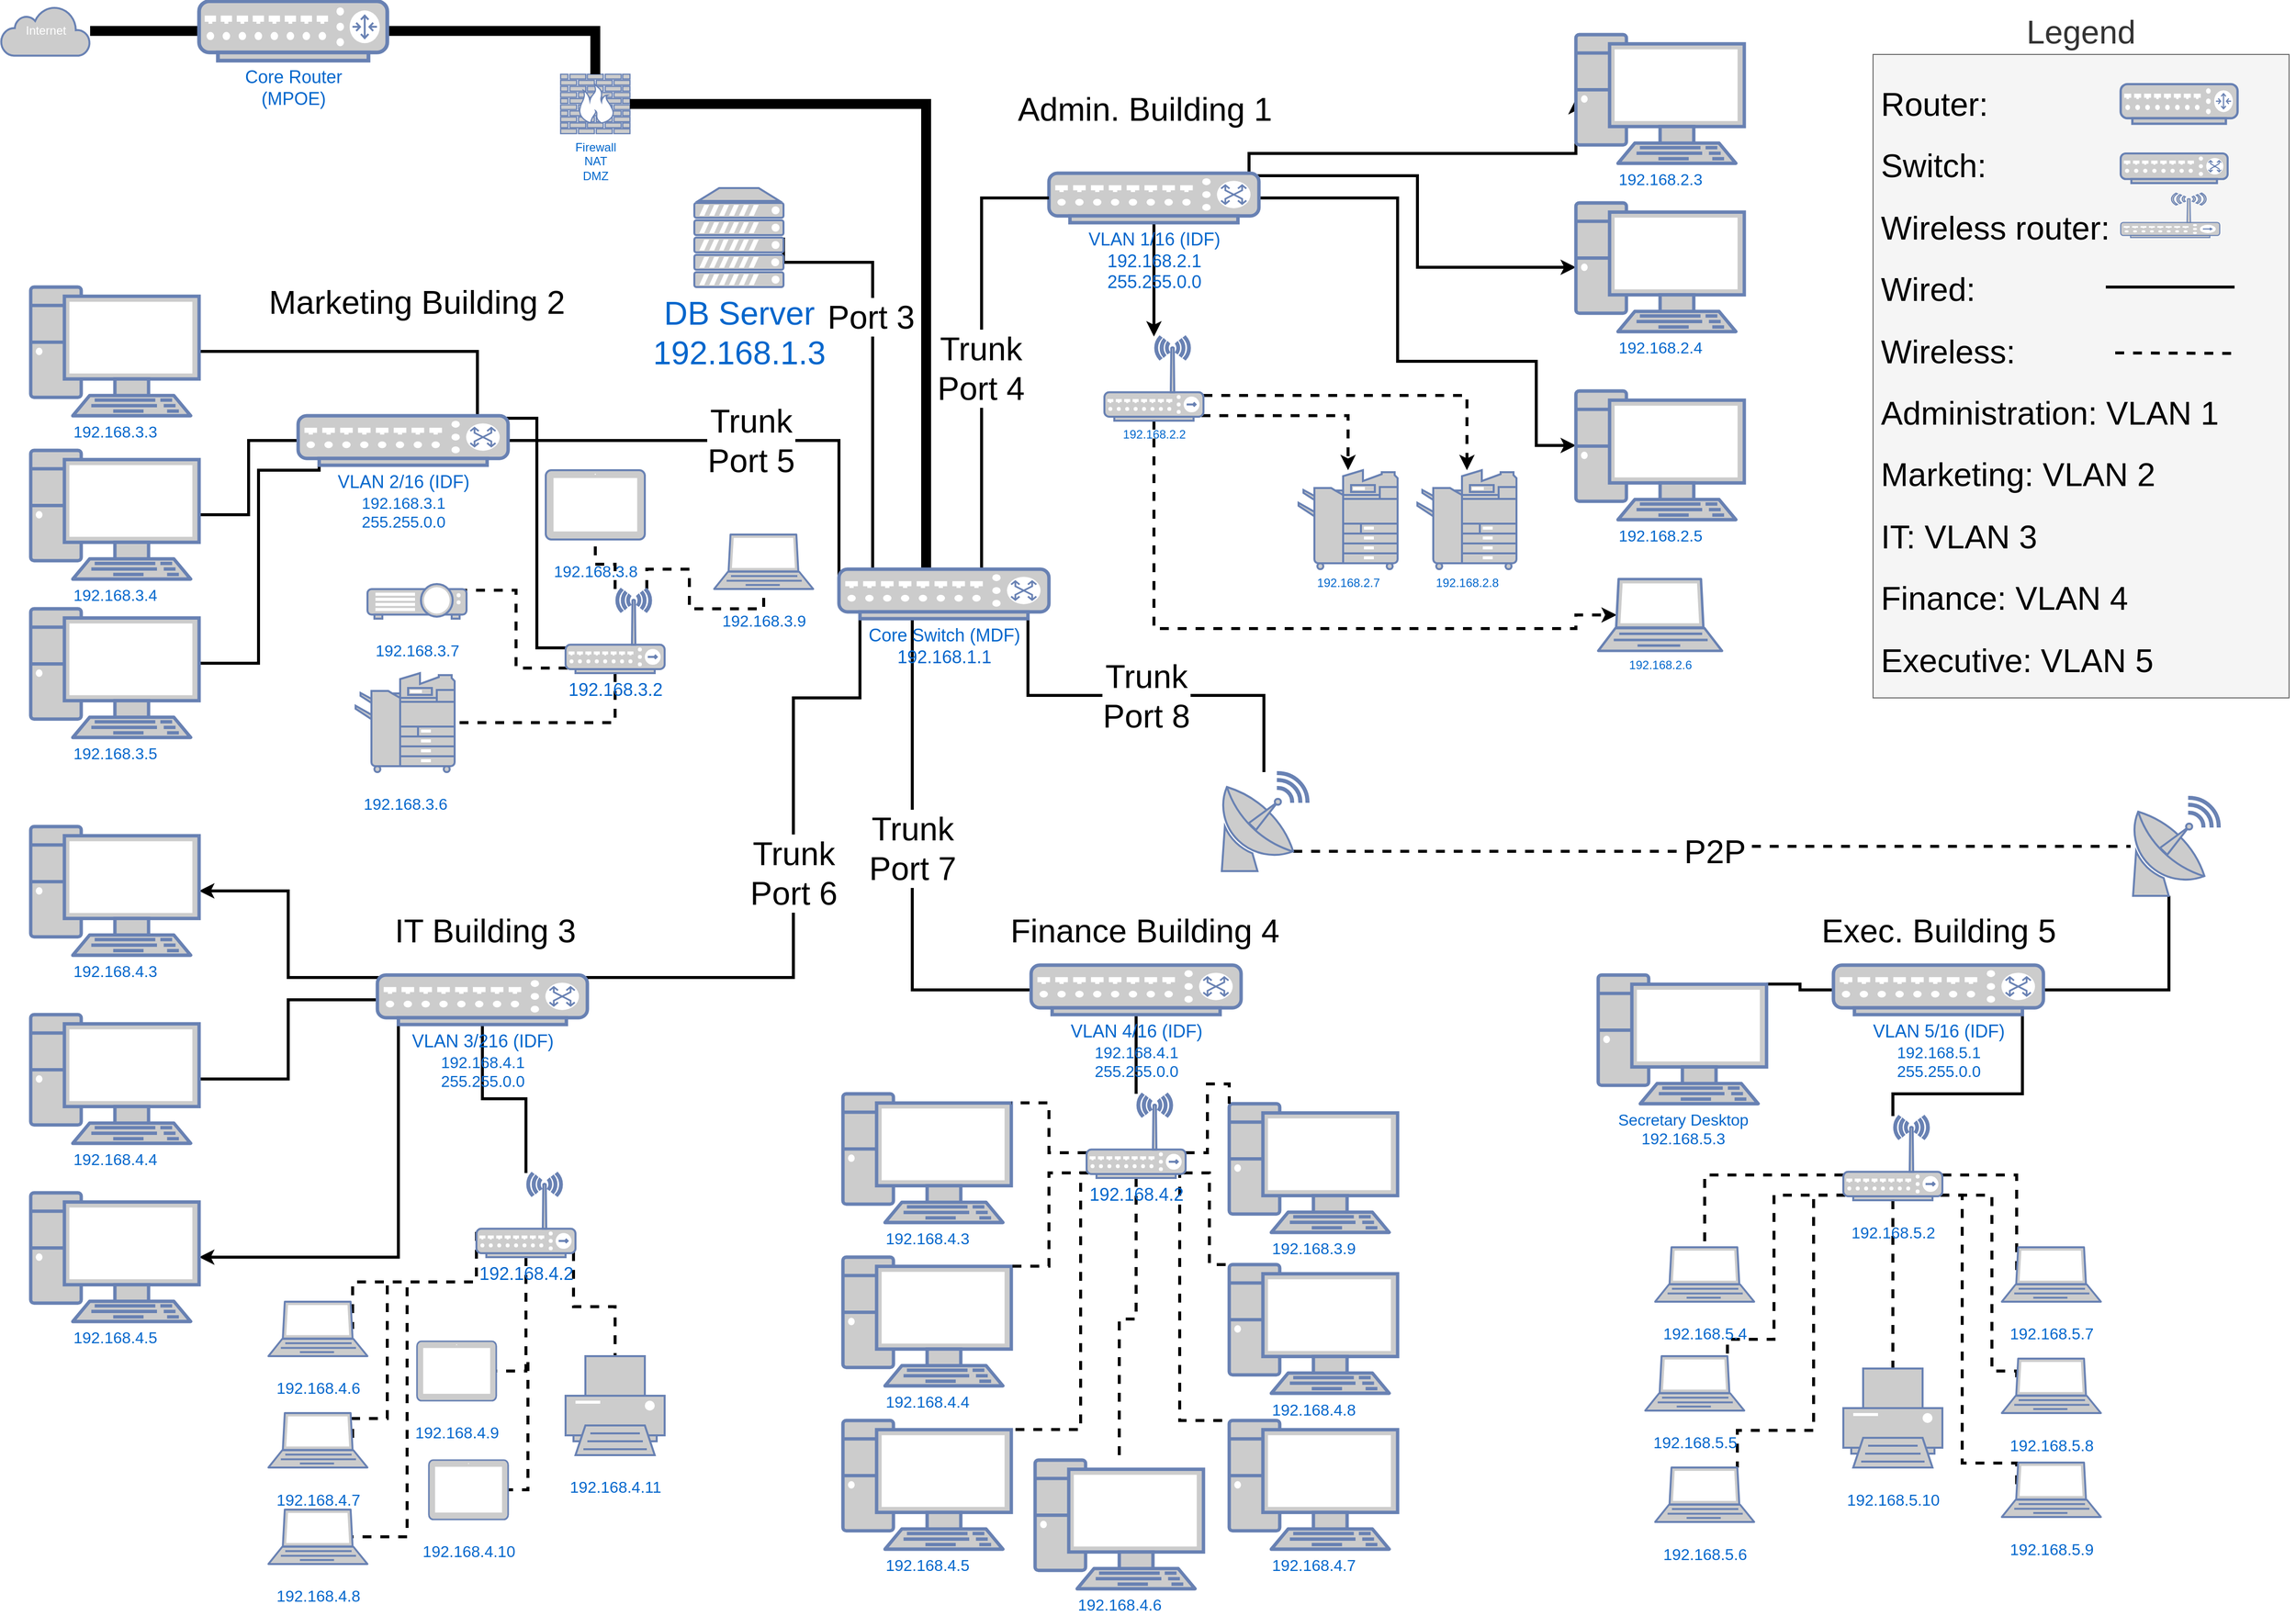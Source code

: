 <mxfile version="17.4.5" type="github" pages="2">
  <diagram id="P3If8hHnJtQW5MDhgNXn" name="Page-1">
    <mxGraphModel dx="2966" dy="1563" grid="1" gridSize="10" guides="1" tooltips="1" connect="1" arrows="1" fold="1" page="1" pageScale="1" pageWidth="2336" pageHeight="1654" math="0" shadow="0">
      <root>
        <mxCell id="0" />
        <mxCell id="1" parent="0" />
        <mxCell id="7JDwlH0h02J3nJGDVh9B-1" value="Internet" style="html=1;outlineConnect=0;fillColor=#CCCCCC;strokeColor=#6881B3;gradientColor=none;gradientDirection=north;strokeWidth=2;shape=mxgraph.networks.cloud;fontColor=#ffffff;" vertex="1" parent="1">
          <mxGeometry x="10" y="21.25" width="90" height="50" as="geometry" />
        </mxCell>
        <mxCell id="7JDwlH0h02J3nJGDVh9B-2" value="Firewall&lt;br&gt;NAT&lt;br&gt;DMZ" style="fontColor=#0066CC;verticalAlign=top;verticalLabelPosition=bottom;labelPosition=center;align=center;html=1;outlineConnect=0;fillColor=#CCCCCC;strokeColor=#6881B3;gradientColor=none;gradientDirection=north;strokeWidth=2;shape=mxgraph.networks.firewall;" vertex="1" parent="1">
          <mxGeometry x="575" y="90" width="70" height="60" as="geometry" />
        </mxCell>
        <mxCell id="ds0_vy_Eozye5HKEika6-3" value="" style="edgeStyle=orthogonalEdgeStyle;rounded=0;orthogonalLoop=1;jettySize=auto;html=1;fontSize=33;endArrow=none;endFill=0;strokeWidth=10;" edge="1" parent="1" source="7JDwlH0h02J3nJGDVh9B-4" target="7JDwlH0h02J3nJGDVh9B-1">
          <mxGeometry relative="1" as="geometry" />
        </mxCell>
        <mxCell id="ds0_vy_Eozye5HKEika6-4" style="edgeStyle=orthogonalEdgeStyle;rounded=0;orthogonalLoop=1;jettySize=auto;html=1;exitX=1;exitY=0.5;exitDx=0;exitDy=0;exitPerimeter=0;fontSize=33;endArrow=none;endFill=0;strokeWidth=10;" edge="1" parent="1" source="7JDwlH0h02J3nJGDVh9B-4" target="7JDwlH0h02J3nJGDVh9B-2">
          <mxGeometry relative="1" as="geometry" />
        </mxCell>
        <mxCell id="7JDwlH0h02J3nJGDVh9B-4" value="Core Router&lt;br&gt;(MPOE)" style="fontColor=#0066CC;verticalAlign=top;verticalLabelPosition=bottom;labelPosition=center;align=center;html=1;outlineConnect=0;fillColor=#CCCCCC;strokeColor=#6881B3;gradientColor=none;gradientDirection=north;strokeWidth=2;shape=mxgraph.networks.router;fontSize=18;" vertex="1" parent="1">
          <mxGeometry x="210" y="16.25" width="190" height="60" as="geometry" />
        </mxCell>
        <mxCell id="7JDwlH0h02J3nJGDVh9B-22" style="edgeStyle=orthogonalEdgeStyle;rounded=0;orthogonalLoop=1;jettySize=auto;html=1;exitX=0.5;exitY=1;exitDx=0;exitDy=0;exitPerimeter=0;strokeWidth=3;" edge="1" parent="1" source="7JDwlH0h02J3nJGDVh9B-10" target="7JDwlH0h02J3nJGDVh9B-21">
          <mxGeometry relative="1" as="geometry" />
        </mxCell>
        <mxCell id="7JDwlH0h02J3nJGDVh9B-27" style="edgeStyle=orthogonalEdgeStyle;rounded=0;orthogonalLoop=1;jettySize=auto;html=1;exitX=0.5;exitY=0;exitDx=0;exitDy=0;exitPerimeter=0;strokeWidth=3;entryX=0;entryY=0.5;entryDx=0;entryDy=0;entryPerimeter=0;" edge="1" parent="1" source="7JDwlH0h02J3nJGDVh9B-10" target="7JDwlH0h02J3nJGDVh9B-19">
          <mxGeometry relative="1" as="geometry">
            <Array as="points">
              <mxPoint x="1270" y="190" />
              <mxPoint x="1270" y="170" />
              <mxPoint x="1600" y="170" />
            </Array>
          </mxGeometry>
        </mxCell>
        <mxCell id="7JDwlH0h02J3nJGDVh9B-28" style="edgeStyle=orthogonalEdgeStyle;rounded=0;orthogonalLoop=1;jettySize=auto;html=1;exitX=0.95;exitY=0.05;exitDx=0;exitDy=0;exitPerimeter=0;entryX=0;entryY=0.5;entryDx=0;entryDy=0;entryPerimeter=0;strokeWidth=3;" edge="1" parent="1" source="7JDwlH0h02J3nJGDVh9B-10" target="7JDwlH0h02J3nJGDVh9B-24">
          <mxGeometry relative="1" as="geometry" />
        </mxCell>
        <mxCell id="7JDwlH0h02J3nJGDVh9B-30" style="edgeStyle=orthogonalEdgeStyle;rounded=0;orthogonalLoop=1;jettySize=auto;html=1;exitX=1;exitY=0.5;exitDx=0;exitDy=0;exitPerimeter=0;strokeWidth=3;" edge="1" parent="1" source="7JDwlH0h02J3nJGDVh9B-10" target="7JDwlH0h02J3nJGDVh9B-39">
          <mxGeometry relative="1" as="geometry">
            <mxPoint x="1600" y="460" as="targetPoint" />
            <Array as="points">
              <mxPoint x="1420" y="215" />
              <mxPoint x="1420" y="380" />
              <mxPoint x="1560" y="380" />
              <mxPoint x="1560" y="465" />
            </Array>
          </mxGeometry>
        </mxCell>
        <mxCell id="7JDwlH0h02J3nJGDVh9B-38" value="Trunk&lt;br&gt;&lt;font style=&quot;font-size: 33px&quot;&gt;Port 5&lt;br style=&quot;font-size: 33px&quot;&gt;&lt;/font&gt;" style="edgeStyle=orthogonalEdgeStyle;rounded=0;orthogonalLoop=1;jettySize=auto;html=1;exitX=0;exitY=0.5;exitDx=0;exitDy=0;exitPerimeter=0;fontSize=33;strokeWidth=3;endArrow=none;endFill=0;" edge="1" parent="1" source="ds0_vy_Eozye5HKEika6-1" target="7JDwlH0h02J3nJGDVh9B-37">
          <mxGeometry relative="1" as="geometry">
            <Array as="points">
              <mxPoint x="856" y="460" />
            </Array>
          </mxGeometry>
        </mxCell>
        <mxCell id="7JDwlH0h02J3nJGDVh9B-10" value="VLAN 1/16 (IDF)&lt;br&gt;192.168.2.1&lt;br&gt;255.255.0.0" style="fontColor=#0066CC;verticalAlign=top;verticalLabelPosition=bottom;labelPosition=center;align=center;html=1;outlineConnect=0;fillColor=#CCCCCC;strokeColor=#6881B3;gradientColor=none;gradientDirection=north;strokeWidth=2;shape=mxgraph.networks.switch;fontSize=18;" vertex="1" parent="1">
          <mxGeometry x="1068" y="190" width="212" height="50" as="geometry" />
        </mxCell>
        <mxCell id="7JDwlH0h02J3nJGDVh9B-19" value="192.168.2.3" style="fontColor=#0066CC;verticalAlign=top;verticalLabelPosition=bottom;labelPosition=center;align=center;html=1;outlineConnect=0;fillColor=#CCCCCC;strokeColor=#6881B3;gradientColor=none;gradientDirection=north;strokeWidth=2;shape=mxgraph.networks.pc;fontSize=16;" vertex="1" parent="1">
          <mxGeometry x="1600" y="50" width="170" height="130" as="geometry" />
        </mxCell>
        <mxCell id="7JDwlH0h02J3nJGDVh9B-33" style="edgeStyle=orthogonalEdgeStyle;rounded=0;orthogonalLoop=1;jettySize=auto;html=1;exitX=1;exitY=0.7;exitDx=0;exitDy=0;exitPerimeter=0;strokeWidth=3;dashed=1;" edge="1" parent="1" source="7JDwlH0h02J3nJGDVh9B-21" target="7JDwlH0h02J3nJGDVh9B-32">
          <mxGeometry relative="1" as="geometry" />
        </mxCell>
        <mxCell id="7JDwlH0h02J3nJGDVh9B-34" style="edgeStyle=orthogonalEdgeStyle;rounded=0;orthogonalLoop=1;jettySize=auto;html=1;exitX=0.98;exitY=0.94;exitDx=0;exitDy=0;exitPerimeter=0;dashed=1;strokeWidth=3;" edge="1" parent="1" source="7JDwlH0h02J3nJGDVh9B-21" target="7JDwlH0h02J3nJGDVh9B-31">
          <mxGeometry relative="1" as="geometry" />
        </mxCell>
        <mxCell id="7JDwlH0h02J3nJGDVh9B-36" style="edgeStyle=orthogonalEdgeStyle;rounded=0;orthogonalLoop=1;jettySize=auto;html=1;exitX=0.5;exitY=1;exitDx=0;exitDy=0;exitPerimeter=0;dashed=1;strokeWidth=3;entryX=0.15;entryY=0.5;entryDx=0;entryDy=0;entryPerimeter=0;" edge="1" parent="1" source="7JDwlH0h02J3nJGDVh9B-21" target="7JDwlH0h02J3nJGDVh9B-35">
          <mxGeometry relative="1" as="geometry">
            <Array as="points">
              <mxPoint x="1174" y="650" />
              <mxPoint x="1600" y="650" />
              <mxPoint x="1600" y="636" />
            </Array>
          </mxGeometry>
        </mxCell>
        <mxCell id="7JDwlH0h02J3nJGDVh9B-21" value="192.168.2.2" style="fontColor=#0066CC;verticalAlign=top;verticalLabelPosition=bottom;labelPosition=center;align=center;html=1;outlineConnect=0;fillColor=#CCCCCC;strokeColor=#6881B3;gradientColor=none;gradientDirection=north;strokeWidth=2;shape=mxgraph.networks.wireless_hub;" vertex="1" parent="1">
          <mxGeometry x="1124" y="355" width="100" height="85" as="geometry" />
        </mxCell>
        <mxCell id="7JDwlH0h02J3nJGDVh9B-24" value="192.168.2.4" style="fontColor=#0066CC;verticalAlign=top;verticalLabelPosition=bottom;labelPosition=center;align=center;html=1;outlineConnect=0;fillColor=#CCCCCC;strokeColor=#6881B3;gradientColor=none;gradientDirection=north;strokeWidth=2;shape=mxgraph.networks.pc;fontSize=16;" vertex="1" parent="1">
          <mxGeometry x="1600" y="220" width="170" height="130" as="geometry" />
        </mxCell>
        <mxCell id="7JDwlH0h02J3nJGDVh9B-31" value="192.168.2.7" style="fontColor=#0066CC;verticalAlign=top;verticalLabelPosition=bottom;labelPosition=center;align=center;html=1;outlineConnect=0;fillColor=#CCCCCC;strokeColor=#6881B3;gradientColor=none;gradientDirection=north;strokeWidth=2;shape=mxgraph.networks.copier;" vertex="1" parent="1">
          <mxGeometry x="1320" y="490" width="100" height="100" as="geometry" />
        </mxCell>
        <mxCell id="7JDwlH0h02J3nJGDVh9B-32" value="192.168.2.8" style="fontColor=#0066CC;verticalAlign=top;verticalLabelPosition=bottom;labelPosition=center;align=center;html=1;outlineConnect=0;fillColor=#CCCCCC;strokeColor=#6881B3;gradientColor=none;gradientDirection=north;strokeWidth=2;shape=mxgraph.networks.copier;" vertex="1" parent="1">
          <mxGeometry x="1440" y="490" width="100" height="100" as="geometry" />
        </mxCell>
        <mxCell id="7JDwlH0h02J3nJGDVh9B-35" value="192.168.2.6" style="fontColor=#0066CC;verticalAlign=top;verticalLabelPosition=bottom;labelPosition=center;align=center;html=1;outlineConnect=0;fillColor=#CCCCCC;strokeColor=#6881B3;gradientColor=none;gradientDirection=north;strokeWidth=2;shape=mxgraph.networks.laptop;" vertex="1" parent="1">
          <mxGeometry x="1622.5" y="600" width="125" height="72.5" as="geometry" />
        </mxCell>
        <mxCell id="7JDwlH0h02J3nJGDVh9B-46" style="edgeStyle=orthogonalEdgeStyle;rounded=0;orthogonalLoop=1;jettySize=auto;html=1;exitX=0.95;exitY=0.05;exitDx=0;exitDy=0;exitPerimeter=0;entryX=0;entryY=0.7;entryDx=0;entryDy=0;entryPerimeter=0;fontSize=18;strokeWidth=3;endArrow=none;endFill=0;" edge="1" parent="1" source="7JDwlH0h02J3nJGDVh9B-37" target="7JDwlH0h02J3nJGDVh9B-45">
          <mxGeometry relative="1" as="geometry" />
        </mxCell>
        <mxCell id="7JDwlH0h02J3nJGDVh9B-50" style="edgeStyle=orthogonalEdgeStyle;rounded=0;orthogonalLoop=1;jettySize=auto;html=1;exitX=0.05;exitY=0.05;exitDx=0;exitDy=0;exitPerimeter=0;entryX=1;entryY=0.5;entryDx=0;entryDy=0;entryPerimeter=0;fontSize=18;strokeWidth=3;endArrow=none;endFill=0;" edge="1" parent="1" source="7JDwlH0h02J3nJGDVh9B-37" target="7JDwlH0h02J3nJGDVh9B-49">
          <mxGeometry relative="1" as="geometry">
            <Array as="points">
              <mxPoint x="491" y="370" />
            </Array>
          </mxGeometry>
        </mxCell>
        <mxCell id="7JDwlH0h02J3nJGDVh9B-51" style="edgeStyle=orthogonalEdgeStyle;rounded=0;orthogonalLoop=1;jettySize=auto;html=1;exitX=0;exitY=0.5;exitDx=0;exitDy=0;exitPerimeter=0;entryX=1;entryY=0.5;entryDx=0;entryDy=0;entryPerimeter=0;fontSize=18;strokeWidth=3;endArrow=none;endFill=0;" edge="1" parent="1" source="7JDwlH0h02J3nJGDVh9B-37" target="7JDwlH0h02J3nJGDVh9B-48">
          <mxGeometry relative="1" as="geometry" />
        </mxCell>
        <mxCell id="7JDwlH0h02J3nJGDVh9B-52" style="edgeStyle=orthogonalEdgeStyle;rounded=0;orthogonalLoop=1;jettySize=auto;html=1;exitX=0.1;exitY=1;exitDx=0;exitDy=0;exitPerimeter=0;entryX=1;entryY=0.5;entryDx=0;entryDy=0;entryPerimeter=0;fontSize=18;strokeWidth=3;endArrow=none;endFill=0;" edge="1" parent="1" source="7JDwlH0h02J3nJGDVh9B-37" target="7JDwlH0h02J3nJGDVh9B-47">
          <mxGeometry relative="1" as="geometry">
            <Array as="points">
              <mxPoint x="331" y="490" />
              <mxPoint x="270" y="490" />
              <mxPoint x="270" y="685" />
              <mxPoint x="210" y="685" />
            </Array>
          </mxGeometry>
        </mxCell>
        <mxCell id="7JDwlH0h02J3nJGDVh9B-55" value="Trunk&lt;br&gt;&lt;font style=&quot;font-size: 33px&quot;&gt;Port 6&lt;br style=&quot;font-size: 33px&quot;&gt;&lt;/font&gt;" style="edgeStyle=orthogonalEdgeStyle;rounded=0;orthogonalLoop=1;jettySize=auto;html=1;fontSize=33;strokeWidth=3;endArrow=none;endFill=0;exitX=0.1;exitY=1;exitDx=0;exitDy=0;exitPerimeter=0;entryX=0.95;entryY=0.05;entryDx=0;entryDy=0;entryPerimeter=0;" edge="1" parent="1" source="ds0_vy_Eozye5HKEika6-1" target="7JDwlH0h02J3nJGDVh9B-54">
          <mxGeometry relative="1" as="geometry">
            <Array as="points">
              <mxPoint x="877" y="720" />
              <mxPoint x="810" y="720" />
              <mxPoint x="810" y="1003" />
            </Array>
          </mxGeometry>
        </mxCell>
        <mxCell id="7JDwlH0h02J3nJGDVh9B-37" value="&lt;span style=&quot;font-size: 18px&quot;&gt;VLAN 2/16 (IDF)&lt;br&gt;&lt;/span&gt;192.168.3.1&lt;br&gt;255.255.0.0" style="fontColor=#0066CC;verticalAlign=top;verticalLabelPosition=bottom;labelPosition=center;align=center;html=1;outlineConnect=0;fillColor=#CCCCCC;strokeColor=#6881B3;gradientColor=none;gradientDirection=north;strokeWidth=2;shape=mxgraph.networks.switch;fontSize=16;" vertex="1" parent="1">
          <mxGeometry x="310" y="435" width="212" height="50" as="geometry" />
        </mxCell>
        <mxCell id="7JDwlH0h02J3nJGDVh9B-39" value="192.168.2.5" style="fontColor=#0066CC;verticalAlign=top;verticalLabelPosition=bottom;labelPosition=center;align=center;html=1;outlineConnect=0;fillColor=#CCCCCC;strokeColor=#6881B3;gradientColor=none;gradientDirection=north;strokeWidth=2;shape=mxgraph.networks.pc;fontSize=16;" vertex="1" parent="1">
          <mxGeometry x="1600" y="410" width="170" height="130" as="geometry" />
        </mxCell>
        <mxCell id="7JDwlH0h02J3nJGDVh9B-40" value="Legend" style="rounded=0;whiteSpace=wrap;html=1;fontSize=33;labelPosition=center;verticalLabelPosition=top;align=center;verticalAlign=bottom;fillColor=#f5f5f5;strokeColor=#666666;fontColor=#333333;" vertex="1" parent="1">
          <mxGeometry x="1900" y="70" width="420" height="650" as="geometry" />
        </mxCell>
        <mxCell id="ds0_vy_Eozye5HKEika6-41" value="" style="edgeStyle=orthogonalEdgeStyle;rounded=0;orthogonalLoop=1;jettySize=auto;html=1;dashed=1;fontSize=33;endArrow=none;endFill=0;strokeWidth=3;" edge="1" parent="1" source="7JDwlH0h02J3nJGDVh9B-45" target="7JDwlH0h02J3nJGDVh9B-64">
          <mxGeometry relative="1" as="geometry" />
        </mxCell>
        <mxCell id="ds0_vy_Eozye5HKEika6-42" style="edgeStyle=orthogonalEdgeStyle;rounded=0;orthogonalLoop=1;jettySize=auto;html=1;exitX=0.82;exitY=0;exitDx=0;exitDy=0;exitPerimeter=0;entryX=0.5;entryY=1;entryDx=0;entryDy=0;entryPerimeter=0;dashed=1;fontSize=33;endArrow=none;endFill=0;strokeWidth=3;" edge="1" parent="1" source="7JDwlH0h02J3nJGDVh9B-45" target="7JDwlH0h02J3nJGDVh9B-58">
          <mxGeometry relative="1" as="geometry" />
        </mxCell>
        <mxCell id="ds0_vy_Eozye5HKEika6-43" style="edgeStyle=orthogonalEdgeStyle;rounded=0;orthogonalLoop=1;jettySize=auto;html=1;exitX=0.02;exitY=0.94;exitDx=0;exitDy=0;exitPerimeter=0;entryX=0.97;entryY=0.18;entryDx=0;entryDy=0;entryPerimeter=0;dashed=1;fontSize=33;endArrow=none;endFill=0;strokeWidth=3;" edge="1" parent="1" source="7JDwlH0h02J3nJGDVh9B-45" target="7JDwlH0h02J3nJGDVh9B-56">
          <mxGeometry relative="1" as="geometry" />
        </mxCell>
        <mxCell id="ds0_vy_Eozye5HKEika6-44" style="edgeStyle=orthogonalEdgeStyle;rounded=0;orthogonalLoop=1;jettySize=auto;html=1;exitX=0.5;exitY=1;exitDx=0;exitDy=0;exitPerimeter=0;dashed=1;fontSize=33;endArrow=none;endFill=0;strokeWidth=3;" edge="1" parent="1" source="7JDwlH0h02J3nJGDVh9B-45" target="7JDwlH0h02J3nJGDVh9B-57">
          <mxGeometry relative="1" as="geometry" />
        </mxCell>
        <mxCell id="7JDwlH0h02J3nJGDVh9B-45" value="192.168.3.2" style="fontColor=#0066CC;verticalAlign=top;verticalLabelPosition=bottom;labelPosition=center;align=center;html=1;outlineConnect=0;fillColor=#CCCCCC;strokeColor=#6881B3;gradientColor=none;gradientDirection=north;strokeWidth=2;shape=mxgraph.networks.wireless_hub;fontSize=18;" vertex="1" parent="1">
          <mxGeometry x="580" y="610" width="100" height="85" as="geometry" />
        </mxCell>
        <mxCell id="7JDwlH0h02J3nJGDVh9B-47" value="192.168.3.5" style="fontColor=#0066CC;verticalAlign=top;verticalLabelPosition=bottom;labelPosition=center;align=center;html=1;outlineConnect=0;fillColor=#CCCCCC;strokeColor=#6881B3;gradientColor=none;gradientDirection=north;strokeWidth=2;shape=mxgraph.networks.pc;fontSize=16;" vertex="1" parent="1">
          <mxGeometry x="40" y="630" width="170" height="130" as="geometry" />
        </mxCell>
        <mxCell id="7JDwlH0h02J3nJGDVh9B-48" value="192.168.3.4" style="fontColor=#0066CC;verticalAlign=top;verticalLabelPosition=bottom;labelPosition=center;align=center;html=1;outlineConnect=0;fillColor=#CCCCCC;strokeColor=#6881B3;gradientColor=none;gradientDirection=north;strokeWidth=2;shape=mxgraph.networks.pc;fontSize=16;" vertex="1" parent="1">
          <mxGeometry x="40" y="470" width="170" height="130" as="geometry" />
        </mxCell>
        <mxCell id="7JDwlH0h02J3nJGDVh9B-49" value="192.168.3.3" style="fontColor=#0066CC;verticalAlign=top;verticalLabelPosition=bottom;labelPosition=center;align=center;html=1;outlineConnect=0;fillColor=#CCCCCC;strokeColor=#6881B3;gradientColor=none;gradientDirection=north;strokeWidth=2;shape=mxgraph.networks.pc;fontSize=16;" vertex="1" parent="1">
          <mxGeometry x="40" y="305" width="170" height="130" as="geometry" />
        </mxCell>
        <mxCell id="7JDwlH0h02J3nJGDVh9B-69" style="edgeStyle=orthogonalEdgeStyle;rounded=0;orthogonalLoop=1;jettySize=auto;html=1;exitX=0.05;exitY=0.05;exitDx=0;exitDy=0;exitPerimeter=0;entryX=1;entryY=0.5;entryDx=0;entryDy=0;entryPerimeter=0;fontSize=33;strokeWidth=3;" edge="1" parent="1" source="7JDwlH0h02J3nJGDVh9B-54" target="7JDwlH0h02J3nJGDVh9B-68">
          <mxGeometry relative="1" as="geometry" />
        </mxCell>
        <mxCell id="7JDwlH0h02J3nJGDVh9B-70" style="edgeStyle=orthogonalEdgeStyle;rounded=0;orthogonalLoop=1;jettySize=auto;html=1;exitX=0;exitY=0.5;exitDx=0;exitDy=0;exitPerimeter=0;entryX=1;entryY=0.5;entryDx=0;entryDy=0;entryPerimeter=0;fontSize=33;strokeWidth=3;endArrow=none;endFill=0;" edge="1" parent="1" source="7JDwlH0h02J3nJGDVh9B-54" target="7JDwlH0h02J3nJGDVh9B-67">
          <mxGeometry relative="1" as="geometry" />
        </mxCell>
        <mxCell id="7JDwlH0h02J3nJGDVh9B-71" style="edgeStyle=orthogonalEdgeStyle;rounded=0;orthogonalLoop=1;jettySize=auto;html=1;exitX=0.1;exitY=1;exitDx=0;exitDy=0;exitPerimeter=0;entryX=1;entryY=0.5;entryDx=0;entryDy=0;entryPerimeter=0;fontSize=33;strokeWidth=3;" edge="1" parent="1" source="7JDwlH0h02J3nJGDVh9B-54" target="7JDwlH0h02J3nJGDVh9B-66">
          <mxGeometry relative="1" as="geometry" />
        </mxCell>
        <mxCell id="7JDwlH0h02J3nJGDVh9B-73" value="Trunk&lt;br&gt;Port 7" style="edgeStyle=orthogonalEdgeStyle;rounded=0;orthogonalLoop=1;jettySize=auto;html=1;exitX=0.5;exitY=1;exitDx=0;exitDy=0;exitPerimeter=0;entryX=0;entryY=0.5;entryDx=0;entryDy=0;entryPerimeter=0;fontSize=33;strokeWidth=3;endArrow=none;endFill=0;" edge="1" parent="1" source="ds0_vy_Eozye5HKEika6-1" target="7JDwlH0h02J3nJGDVh9B-72">
          <mxGeometry relative="1" as="geometry">
            <Array as="points">
              <mxPoint x="930" y="640" />
              <mxPoint x="930" y="1015" />
            </Array>
          </mxGeometry>
        </mxCell>
        <mxCell id="7JDwlH0h02J3nJGDVh9B-78" style="edgeStyle=orthogonalEdgeStyle;rounded=0;orthogonalLoop=1;jettySize=auto;html=1;exitX=0.5;exitY=1;exitDx=0;exitDy=0;exitPerimeter=0;fontSize=33;endArrow=none;endFill=0;strokeWidth=3;" edge="1" parent="1" source="7JDwlH0h02J3nJGDVh9B-54" target="7JDwlH0h02J3nJGDVh9B-76">
          <mxGeometry relative="1" as="geometry" />
        </mxCell>
        <mxCell id="7JDwlH0h02J3nJGDVh9B-54" value="&lt;span style=&quot;font-size: 18px&quot;&gt;VLAN 3/216 (IDF)&lt;br&gt;&lt;/span&gt;192.168.4.1&lt;br&gt;255.255.0.0" style="fontColor=#0066CC;verticalAlign=top;verticalLabelPosition=bottom;labelPosition=center;align=center;html=1;outlineConnect=0;fillColor=#CCCCCC;strokeColor=#6881B3;gradientColor=none;gradientDirection=north;strokeWidth=2;shape=mxgraph.networks.switch;fontSize=16;" vertex="1" parent="1">
          <mxGeometry x="390" y="1000" width="212" height="50" as="geometry" />
        </mxCell>
        <mxCell id="7JDwlH0h02J3nJGDVh9B-56" value="&lt;span style=&quot;font-size: 16px&quot;&gt;192.168.3.7&lt;/span&gt;" style="fontColor=#0066CC;verticalAlign=top;verticalLabelPosition=bottom;labelPosition=center;align=center;html=1;outlineConnect=0;fillColor=#CCCCCC;strokeColor=#6881B3;gradientColor=none;gradientDirection=north;strokeWidth=2;shape=mxgraph.networks.video_projector;fontSize=33;" vertex="1" parent="1">
          <mxGeometry x="380" y="605" width="100" height="35" as="geometry" />
        </mxCell>
        <mxCell id="7JDwlH0h02J3nJGDVh9B-57" value="&lt;span style=&quot;font-size: 16px&quot;&gt;192.168.3.6&lt;/span&gt;" style="fontColor=#0066CC;verticalAlign=top;verticalLabelPosition=bottom;labelPosition=center;align=center;html=1;outlineConnect=0;fillColor=#CCCCCC;strokeColor=#6881B3;gradientColor=none;gradientDirection=north;strokeWidth=2;shape=mxgraph.networks.copier;fontSize=33;" vertex="1" parent="1">
          <mxGeometry x="368" y="695" width="100" height="100" as="geometry" />
        </mxCell>
        <mxCell id="7JDwlH0h02J3nJGDVh9B-58" value="&lt;span style=&quot;font-size: 16px&quot;&gt;192.168.3.9&lt;/span&gt;" style="fontColor=#0066CC;verticalAlign=top;verticalLabelPosition=bottom;labelPosition=center;align=center;html=1;outlineConnect=0;fillColor=#CCCCCC;strokeColor=#6881B3;gradientColor=none;gradientDirection=north;strokeWidth=2;shape=mxgraph.networks.laptop;fontSize=33;" vertex="1" parent="1">
          <mxGeometry x="730" y="555" width="100" height="55" as="geometry" />
        </mxCell>
        <mxCell id="7JDwlH0h02J3nJGDVh9B-64" value="&lt;span style=&quot;font-size: 16px&quot;&gt;192.168.3.8&lt;/span&gt;" style="fontColor=#0066CC;verticalAlign=top;verticalLabelPosition=bottom;labelPosition=center;align=center;html=1;outlineConnect=0;fillColor=#CCCCCC;strokeColor=#6881B3;gradientColor=none;gradientDirection=north;strokeWidth=2;shape=mxgraph.networks.tablet;fontSize=33;" vertex="1" parent="1">
          <mxGeometry x="560" y="490" width="100" height="70" as="geometry" />
        </mxCell>
        <mxCell id="7JDwlH0h02J3nJGDVh9B-66" value="192.168.4.5" style="fontColor=#0066CC;verticalAlign=top;verticalLabelPosition=bottom;labelPosition=center;align=center;html=1;outlineConnect=0;fillColor=#CCCCCC;strokeColor=#6881B3;gradientColor=none;gradientDirection=north;strokeWidth=2;shape=mxgraph.networks.pc;fontSize=16;" vertex="1" parent="1">
          <mxGeometry x="40" y="1220" width="170" height="130" as="geometry" />
        </mxCell>
        <mxCell id="7JDwlH0h02J3nJGDVh9B-67" value="192.168.4.4" style="fontColor=#0066CC;verticalAlign=top;verticalLabelPosition=bottom;labelPosition=center;align=center;html=1;outlineConnect=0;fillColor=#CCCCCC;strokeColor=#6881B3;gradientColor=none;gradientDirection=north;strokeWidth=2;shape=mxgraph.networks.pc;fontSize=16;" vertex="1" parent="1">
          <mxGeometry x="40" y="1040" width="170" height="130" as="geometry" />
        </mxCell>
        <mxCell id="7JDwlH0h02J3nJGDVh9B-68" value="192.168.4.3" style="fontColor=#0066CC;verticalAlign=top;verticalLabelPosition=bottom;labelPosition=center;align=center;html=1;outlineConnect=0;fillColor=#CCCCCC;strokeColor=#6881B3;gradientColor=none;gradientDirection=north;strokeWidth=2;shape=mxgraph.networks.pc;fontSize=16;" vertex="1" parent="1">
          <mxGeometry x="40" y="850" width="170" height="130" as="geometry" />
        </mxCell>
        <mxCell id="7JDwlH0h02J3nJGDVh9B-104" style="edgeStyle=orthogonalEdgeStyle;rounded=0;orthogonalLoop=1;jettySize=auto;html=1;exitX=0.5;exitY=1;exitDx=0;exitDy=0;exitPerimeter=0;fontSize=33;endArrow=none;endFill=0;strokeWidth=3;" edge="1" parent="1" source="7JDwlH0h02J3nJGDVh9B-72" target="7JDwlH0h02J3nJGDVh9B-103">
          <mxGeometry relative="1" as="geometry" />
        </mxCell>
        <mxCell id="7JDwlH0h02J3nJGDVh9B-72" value="&lt;span style=&quot;font-size: 18px&quot;&gt;VLAN 4/16 (IDF)&lt;br&gt;&lt;/span&gt;192.168.4.1&lt;br&gt;255.255.0.0" style="fontColor=#0066CC;verticalAlign=top;verticalLabelPosition=bottom;labelPosition=center;align=center;html=1;outlineConnect=0;fillColor=#CCCCCC;strokeColor=#6881B3;gradientColor=none;gradientDirection=north;strokeWidth=2;shape=mxgraph.networks.switch;fontSize=16;" vertex="1" parent="1">
          <mxGeometry x="1050" y="990" width="212" height="50" as="geometry" />
        </mxCell>
        <mxCell id="ds0_vy_Eozye5HKEika6-13" style="edgeStyle=orthogonalEdgeStyle;rounded=0;orthogonalLoop=1;jettySize=auto;html=1;exitX=0.9;exitY=1;exitDx=0;exitDy=0;exitPerimeter=0;fontSize=33;endArrow=none;endFill=0;strokeWidth=3;" edge="1" parent="1" source="7JDwlH0h02J3nJGDVh9B-74" target="ds0_vy_Eozye5HKEika6-12">
          <mxGeometry relative="1" as="geometry">
            <Array as="points">
              <mxPoint x="2051" y="1120" />
              <mxPoint x="1920" y="1120" />
            </Array>
          </mxGeometry>
        </mxCell>
        <mxCell id="ds0_vy_Eozye5HKEika6-21" style="edgeStyle=orthogonalEdgeStyle;rounded=0;orthogonalLoop=1;jettySize=auto;html=1;exitX=1;exitY=0.5;exitDx=0;exitDy=0;exitPerimeter=0;entryX=0.43;entryY=1;entryDx=0;entryDy=0;entryPerimeter=0;fontSize=33;endArrow=none;endFill=0;strokeWidth=3;" edge="1" parent="1" source="7JDwlH0h02J3nJGDVh9B-74" target="ds0_vy_Eozye5HKEika6-17">
          <mxGeometry relative="1" as="geometry" />
        </mxCell>
        <mxCell id="ds0_vy_Eozye5HKEika6-35" style="edgeStyle=orthogonalEdgeStyle;rounded=0;orthogonalLoop=1;jettySize=auto;html=1;exitX=0;exitY=0.5;exitDx=0;exitDy=0;exitPerimeter=0;entryX=1;entryY=0.07;entryDx=0;entryDy=0;entryPerimeter=0;fontSize=33;endArrow=none;endFill=0;strokeWidth=3;" edge="1" parent="1" source="7JDwlH0h02J3nJGDVh9B-74" target="7JDwlH0h02J3nJGDVh9B-115">
          <mxGeometry relative="1" as="geometry" />
        </mxCell>
        <mxCell id="7JDwlH0h02J3nJGDVh9B-74" value="&lt;span style=&quot;font-size: 18px&quot;&gt;VLAN 5/16 (IDF)&lt;br&gt;&lt;/span&gt;192.168.5.1&lt;br&gt;255.255.0.0" style="fontColor=#0066CC;verticalAlign=top;verticalLabelPosition=bottom;labelPosition=center;align=center;html=1;outlineConnect=0;fillColor=#CCCCCC;strokeColor=#6881B3;gradientColor=none;gradientDirection=north;strokeWidth=2;shape=mxgraph.networks.switch;fontSize=16;" vertex="1" parent="1">
          <mxGeometry x="1860" y="990" width="212" height="50" as="geometry" />
        </mxCell>
        <mxCell id="7JDwlH0h02J3nJGDVh9B-90" style="edgeStyle=orthogonalEdgeStyle;rounded=0;orthogonalLoop=1;jettySize=auto;html=1;exitX=0;exitY=0.7;exitDx=0;exitDy=0;exitPerimeter=0;entryX=0.85;entryY=0.5;entryDx=0;entryDy=0;entryPerimeter=0;fontSize=52;endArrow=none;endFill=0;strokeWidth=3;dashed=1;" edge="1" parent="1" source="7JDwlH0h02J3nJGDVh9B-76" target="7JDwlH0h02J3nJGDVh9B-85">
          <mxGeometry relative="1" as="geometry">
            <Array as="points">
              <mxPoint x="490" y="1310" />
              <mxPoint x="365" y="1310" />
            </Array>
          </mxGeometry>
        </mxCell>
        <mxCell id="7JDwlH0h02J3nJGDVh9B-91" style="edgeStyle=orthogonalEdgeStyle;rounded=0;orthogonalLoop=1;jettySize=auto;html=1;exitX=0;exitY=0.7;exitDx=0;exitDy=0;exitPerimeter=0;entryX=0.85;entryY=0.5;entryDx=0;entryDy=0;entryPerimeter=0;fontSize=52;endArrow=none;endFill=0;strokeWidth=3;dashed=1;" edge="1" parent="1" source="7JDwlH0h02J3nJGDVh9B-76" target="7JDwlH0h02J3nJGDVh9B-86">
          <mxGeometry relative="1" as="geometry">
            <Array as="points">
              <mxPoint x="490" y="1310" />
              <mxPoint x="400" y="1310" />
              <mxPoint x="400" y="1448" />
            </Array>
          </mxGeometry>
        </mxCell>
        <mxCell id="7JDwlH0h02J3nJGDVh9B-92" style="edgeStyle=orthogonalEdgeStyle;rounded=0;orthogonalLoop=1;jettySize=auto;html=1;exitX=0;exitY=0.7;exitDx=0;exitDy=0;exitPerimeter=0;entryX=0.85;entryY=0.5;entryDx=0;entryDy=0;entryPerimeter=0;fontSize=52;endArrow=none;endFill=0;strokeWidth=3;dashed=1;" edge="1" parent="1" source="7JDwlH0h02J3nJGDVh9B-76" target="7JDwlH0h02J3nJGDVh9B-87">
          <mxGeometry relative="1" as="geometry">
            <Array as="points">
              <mxPoint x="490" y="1310" />
              <mxPoint x="420" y="1310" />
              <mxPoint x="420" y="1568" />
            </Array>
          </mxGeometry>
        </mxCell>
        <mxCell id="7JDwlH0h02J3nJGDVh9B-93" style="edgeStyle=orthogonalEdgeStyle;rounded=0;orthogonalLoop=1;jettySize=auto;html=1;exitX=0.5;exitY=1;exitDx=0;exitDy=0;exitPerimeter=0;entryX=1;entryY=0.5;entryDx=0;entryDy=0;entryPerimeter=0;dashed=1;fontSize=52;endArrow=none;endFill=0;strokeWidth=3;" edge="1" parent="1" source="7JDwlH0h02J3nJGDVh9B-76" target="7JDwlH0h02J3nJGDVh9B-88">
          <mxGeometry relative="1" as="geometry" />
        </mxCell>
        <mxCell id="7JDwlH0h02J3nJGDVh9B-94" style="edgeStyle=orthogonalEdgeStyle;rounded=0;orthogonalLoop=1;jettySize=auto;html=1;exitX=0.5;exitY=1;exitDx=0;exitDy=0;exitPerimeter=0;entryX=1;entryY=0.5;entryDx=0;entryDy=0;entryPerimeter=0;dashed=1;fontSize=52;endArrow=none;endFill=0;strokeWidth=3;" edge="1" parent="1" source="7JDwlH0h02J3nJGDVh9B-76" target="7JDwlH0h02J3nJGDVh9B-89">
          <mxGeometry relative="1" as="geometry" />
        </mxCell>
        <mxCell id="7JDwlH0h02J3nJGDVh9B-113" style="edgeStyle=orthogonalEdgeStyle;rounded=0;orthogonalLoop=1;jettySize=auto;html=1;exitX=0.98;exitY=0.94;exitDx=0;exitDy=0;exitPerimeter=0;entryX=0.5;entryY=0;entryDx=0;entryDy=0;entryPerimeter=0;dashed=1;fontSize=33;endArrow=none;endFill=0;strokeWidth=3;" edge="1" parent="1" source="7JDwlH0h02J3nJGDVh9B-76" target="7JDwlH0h02J3nJGDVh9B-112">
          <mxGeometry relative="1" as="geometry" />
        </mxCell>
        <mxCell id="7JDwlH0h02J3nJGDVh9B-76" value="192.168.4.2" style="fontColor=#0066CC;verticalAlign=top;verticalLabelPosition=bottom;labelPosition=center;align=center;html=1;outlineConnect=0;fillColor=#CCCCCC;strokeColor=#6881B3;gradientColor=none;gradientDirection=north;strokeWidth=2;shape=mxgraph.networks.wireless_hub;fontSize=18;" vertex="1" parent="1">
          <mxGeometry x="490" y="1200" width="100" height="85" as="geometry" />
        </mxCell>
        <mxCell id="7JDwlH0h02J3nJGDVh9B-81" value="&lt;font style=&quot;font-size: 33px&quot;&gt;Router:&lt;br&gt;Switch:&lt;br&gt;Wireless router:&lt;br&gt;Wired:&lt;br&gt;Wireless:&lt;br&gt;Administration: VLAN 1&lt;br&gt;Marketing: VLAN 2&lt;br&gt;IT: VLAN 3&lt;br&gt;Finance: VLAN 4&lt;br&gt;Executive: VLAN 5&lt;br&gt;&lt;/font&gt;" style="text;html=1;strokeColor=none;fillColor=none;align=left;verticalAlign=top;whiteSpace=wrap;rounded=0;fontSize=52;" vertex="1" parent="1">
          <mxGeometry x="1906" y="76.25" width="420" height="637.5" as="geometry" />
        </mxCell>
        <mxCell id="7JDwlH0h02J3nJGDVh9B-85" value="&lt;span style=&quot;font-size: 16px&quot;&gt;192.168.4.6&lt;/span&gt;" style="fontColor=#0066CC;verticalAlign=top;verticalLabelPosition=bottom;labelPosition=center;align=center;html=1;outlineConnect=0;fillColor=#CCCCCC;strokeColor=#6881B3;gradientColor=none;gradientDirection=north;strokeWidth=2;shape=mxgraph.networks.laptop;fontSize=33;" vertex="1" parent="1">
          <mxGeometry x="280" y="1330" width="100" height="55" as="geometry" />
        </mxCell>
        <mxCell id="7JDwlH0h02J3nJGDVh9B-86" value="&lt;span style=&quot;font-size: 16px&quot;&gt;192.168.4.7&lt;/span&gt;" style="fontColor=#0066CC;verticalAlign=top;verticalLabelPosition=bottom;labelPosition=center;align=center;html=1;outlineConnect=0;fillColor=#CCCCCC;strokeColor=#6881B3;gradientColor=none;gradientDirection=north;strokeWidth=2;shape=mxgraph.networks.laptop;fontSize=33;" vertex="1" parent="1">
          <mxGeometry x="280" y="1442.5" width="100" height="55" as="geometry" />
        </mxCell>
        <mxCell id="7JDwlH0h02J3nJGDVh9B-87" value="&lt;span style=&quot;font-size: 16px&quot;&gt;192.168.4.8&lt;/span&gt;" style="fontColor=#0066CC;verticalAlign=top;verticalLabelPosition=bottom;labelPosition=center;align=center;html=1;outlineConnect=0;fillColor=#CCCCCC;strokeColor=#6881B3;gradientColor=none;gradientDirection=north;strokeWidth=2;shape=mxgraph.networks.laptop;fontSize=33;" vertex="1" parent="1">
          <mxGeometry x="280" y="1540" width="100" height="55" as="geometry" />
        </mxCell>
        <mxCell id="7JDwlH0h02J3nJGDVh9B-88" value="&lt;span style=&quot;font-size: 16px&quot;&gt;192.168.4.9&lt;/span&gt;" style="fontColor=#0066CC;verticalAlign=top;verticalLabelPosition=bottom;labelPosition=center;align=center;html=1;outlineConnect=0;fillColor=#CCCCCC;strokeColor=#6881B3;gradientColor=none;gradientDirection=north;strokeWidth=2;shape=mxgraph.networks.tablet;fontSize=33;" vertex="1" parent="1">
          <mxGeometry x="430" y="1370" width="80" height="60" as="geometry" />
        </mxCell>
        <mxCell id="7JDwlH0h02J3nJGDVh9B-89" value="&lt;span style=&quot;font-size: 16px&quot;&gt;192.168.4.10&lt;/span&gt;" style="fontColor=#0066CC;verticalAlign=top;verticalLabelPosition=bottom;labelPosition=center;align=center;html=1;outlineConnect=0;fillColor=#CCCCCC;strokeColor=#6881B3;gradientColor=none;gradientDirection=north;strokeWidth=2;shape=mxgraph.networks.tablet;fontSize=33;" vertex="1" parent="1">
          <mxGeometry x="442" y="1490" width="80" height="60" as="geometry" />
        </mxCell>
        <mxCell id="7JDwlH0h02J3nJGDVh9B-96" value="192.168.4.3" style="fontColor=#0066CC;verticalAlign=top;verticalLabelPosition=bottom;labelPosition=center;align=center;html=1;outlineConnect=0;fillColor=#CCCCCC;strokeColor=#6881B3;gradientColor=none;gradientDirection=north;strokeWidth=2;shape=mxgraph.networks.pc;fontSize=16;" vertex="1" parent="1">
          <mxGeometry x="860" y="1120" width="170" height="130" as="geometry" />
        </mxCell>
        <mxCell id="7JDwlH0h02J3nJGDVh9B-97" value="192.168.4.4" style="fontColor=#0066CC;verticalAlign=top;verticalLabelPosition=bottom;labelPosition=center;align=center;html=1;outlineConnect=0;fillColor=#CCCCCC;strokeColor=#6881B3;gradientColor=none;gradientDirection=north;strokeWidth=2;shape=mxgraph.networks.pc;fontSize=16;" vertex="1" parent="1">
          <mxGeometry x="860" y="1285" width="170" height="130" as="geometry" />
        </mxCell>
        <mxCell id="7JDwlH0h02J3nJGDVh9B-98" value="192.168.4.5" style="fontColor=#0066CC;verticalAlign=top;verticalLabelPosition=bottom;labelPosition=center;align=center;html=1;outlineConnect=0;fillColor=#CCCCCC;strokeColor=#6881B3;gradientColor=none;gradientDirection=north;strokeWidth=2;shape=mxgraph.networks.pc;fontSize=16;" vertex="1" parent="1">
          <mxGeometry x="860" y="1450" width="170" height="130" as="geometry" />
        </mxCell>
        <mxCell id="7JDwlH0h02J3nJGDVh9B-99" value="192.168.4.6" style="fontColor=#0066CC;verticalAlign=top;verticalLabelPosition=bottom;labelPosition=center;align=center;html=1;outlineConnect=0;fillColor=#CCCCCC;strokeColor=#6881B3;gradientColor=none;gradientDirection=north;strokeWidth=2;shape=mxgraph.networks.pc;fontSize=16;" vertex="1" parent="1">
          <mxGeometry x="1054" y="1490" width="170" height="130" as="geometry" />
        </mxCell>
        <mxCell id="7JDwlH0h02J3nJGDVh9B-100" value="192.168.4.7" style="fontColor=#0066CC;verticalAlign=top;verticalLabelPosition=bottom;labelPosition=center;align=center;html=1;outlineConnect=0;fillColor=#CCCCCC;strokeColor=#6881B3;gradientColor=none;gradientDirection=north;strokeWidth=2;shape=mxgraph.networks.pc;fontSize=16;" vertex="1" parent="1">
          <mxGeometry x="1250" y="1450" width="170" height="130" as="geometry" />
        </mxCell>
        <mxCell id="7JDwlH0h02J3nJGDVh9B-101" value="192.168.4.8" style="fontColor=#0066CC;verticalAlign=top;verticalLabelPosition=bottom;labelPosition=center;align=center;html=1;outlineConnect=0;fillColor=#CCCCCC;strokeColor=#6881B3;gradientColor=none;gradientDirection=north;strokeWidth=2;shape=mxgraph.networks.pc;fontSize=16;" vertex="1" parent="1">
          <mxGeometry x="1250" y="1292.5" width="170" height="130" as="geometry" />
        </mxCell>
        <mxCell id="7JDwlH0h02J3nJGDVh9B-102" value="192.168.3.9" style="fontColor=#0066CC;verticalAlign=top;verticalLabelPosition=bottom;labelPosition=center;align=center;html=1;outlineConnect=0;fillColor=#CCCCCC;strokeColor=#6881B3;gradientColor=none;gradientDirection=north;strokeWidth=2;shape=mxgraph.networks.pc;fontSize=16;" vertex="1" parent="1">
          <mxGeometry x="1250" y="1130" width="170" height="130" as="geometry" />
        </mxCell>
        <mxCell id="7JDwlH0h02J3nJGDVh9B-105" style="edgeStyle=orthogonalEdgeStyle;rounded=0;orthogonalLoop=1;jettySize=auto;html=1;exitX=0;exitY=0.7;exitDx=0;exitDy=0;exitPerimeter=0;entryX=1;entryY=0.07;entryDx=0;entryDy=0;entryPerimeter=0;fontSize=33;endArrow=none;endFill=0;strokeWidth=3;dashed=1;" edge="1" parent="1" source="7JDwlH0h02J3nJGDVh9B-103" target="7JDwlH0h02J3nJGDVh9B-96">
          <mxGeometry relative="1" as="geometry" />
        </mxCell>
        <mxCell id="7JDwlH0h02J3nJGDVh9B-106" style="edgeStyle=orthogonalEdgeStyle;rounded=0;orthogonalLoop=1;jettySize=auto;html=1;exitX=0.02;exitY=0.94;exitDx=0;exitDy=0;exitPerimeter=0;entryX=1;entryY=0.07;entryDx=0;entryDy=0;entryPerimeter=0;dashed=1;fontSize=33;endArrow=none;endFill=0;strokeWidth=3;" edge="1" parent="1" source="7JDwlH0h02J3nJGDVh9B-103" target="7JDwlH0h02J3nJGDVh9B-97">
          <mxGeometry relative="1" as="geometry" />
        </mxCell>
        <mxCell id="7JDwlH0h02J3nJGDVh9B-107" style="edgeStyle=orthogonalEdgeStyle;rounded=0;orthogonalLoop=1;jettySize=auto;html=1;exitX=0.02;exitY=0.94;exitDx=0;exitDy=0;exitPerimeter=0;entryX=1;entryY=0.07;entryDx=0;entryDy=0;entryPerimeter=0;dashed=1;fontSize=33;endArrow=none;endFill=0;strokeWidth=3;" edge="1" parent="1" source="7JDwlH0h02J3nJGDVh9B-103" target="7JDwlH0h02J3nJGDVh9B-98">
          <mxGeometry relative="1" as="geometry">
            <Array as="points">
              <mxPoint x="1100" y="1200" />
              <mxPoint x="1100" y="1459" />
            </Array>
          </mxGeometry>
        </mxCell>
        <mxCell id="7JDwlH0h02J3nJGDVh9B-108" style="edgeStyle=orthogonalEdgeStyle;rounded=0;orthogonalLoop=1;jettySize=auto;html=1;exitX=0.5;exitY=1;exitDx=0;exitDy=0;exitPerimeter=0;dashed=1;fontSize=33;endArrow=none;endFill=0;strokeWidth=3;" edge="1" parent="1" source="7JDwlH0h02J3nJGDVh9B-103" target="7JDwlH0h02J3nJGDVh9B-99">
          <mxGeometry relative="1" as="geometry" />
        </mxCell>
        <mxCell id="7JDwlH0h02J3nJGDVh9B-109" style="edgeStyle=orthogonalEdgeStyle;rounded=0;orthogonalLoop=1;jettySize=auto;html=1;exitX=1;exitY=0.7;exitDx=0;exitDy=0;exitPerimeter=0;entryX=0;entryY=0;entryDx=0;entryDy=0;entryPerimeter=0;dashed=1;fontSize=33;endArrow=none;endFill=0;strokeWidth=3;" edge="1" parent="1" source="7JDwlH0h02J3nJGDVh9B-103" target="7JDwlH0h02J3nJGDVh9B-102">
          <mxGeometry relative="1" as="geometry" />
        </mxCell>
        <mxCell id="7JDwlH0h02J3nJGDVh9B-110" style="edgeStyle=orthogonalEdgeStyle;rounded=0;orthogonalLoop=1;jettySize=auto;html=1;exitX=0.98;exitY=0.94;exitDx=0;exitDy=0;exitPerimeter=0;entryX=0;entryY=0;entryDx=0;entryDy=0;entryPerimeter=0;dashed=1;fontSize=33;endArrow=none;endFill=0;strokeWidth=3;" edge="1" parent="1" source="7JDwlH0h02J3nJGDVh9B-103" target="7JDwlH0h02J3nJGDVh9B-101">
          <mxGeometry relative="1" as="geometry">
            <Array as="points">
              <mxPoint x="1230" y="1200" />
              <mxPoint x="1230" y="1293" />
            </Array>
          </mxGeometry>
        </mxCell>
        <mxCell id="7JDwlH0h02J3nJGDVh9B-111" style="edgeStyle=orthogonalEdgeStyle;rounded=0;orthogonalLoop=1;jettySize=auto;html=1;exitX=0.98;exitY=0.94;exitDx=0;exitDy=0;exitPerimeter=0;entryX=0;entryY=0;entryDx=0;entryDy=0;entryPerimeter=0;dashed=1;fontSize=33;endArrow=none;endFill=0;strokeWidth=3;" edge="1" parent="1" source="7JDwlH0h02J3nJGDVh9B-103" target="7JDwlH0h02J3nJGDVh9B-100">
          <mxGeometry relative="1" as="geometry">
            <Array as="points">
              <mxPoint x="1200" y="1200" />
              <mxPoint x="1200" y="1450" />
            </Array>
          </mxGeometry>
        </mxCell>
        <mxCell id="7JDwlH0h02J3nJGDVh9B-103" value="192.168.4.2" style="fontColor=#0066CC;verticalAlign=top;verticalLabelPosition=bottom;labelPosition=center;align=center;html=1;outlineConnect=0;fillColor=#CCCCCC;strokeColor=#6881B3;gradientColor=none;gradientDirection=north;strokeWidth=2;shape=mxgraph.networks.wireless_hub;fontSize=18;" vertex="1" parent="1">
          <mxGeometry x="1106" y="1120" width="100" height="85" as="geometry" />
        </mxCell>
        <mxCell id="7JDwlH0h02J3nJGDVh9B-112" value="&lt;span style=&quot;font-size: 16px&quot;&gt;192.168.4.11&lt;/span&gt;" style="fontColor=#0066CC;verticalAlign=top;verticalLabelPosition=bottom;labelPosition=center;align=center;html=1;outlineConnect=0;fillColor=#CCCCCC;strokeColor=#6881B3;gradientColor=none;gradientDirection=north;strokeWidth=2;shape=mxgraph.networks.printer;fontSize=33;" vertex="1" parent="1">
          <mxGeometry x="580" y="1385" width="100" height="100" as="geometry" />
        </mxCell>
        <mxCell id="7JDwlH0h02J3nJGDVh9B-115" value="Secretary Desktop&lt;br&gt;192.168.5.3" style="fontColor=#0066CC;verticalAlign=top;verticalLabelPosition=bottom;labelPosition=center;align=center;html=1;outlineConnect=0;fillColor=#CCCCCC;strokeColor=#6881B3;gradientColor=none;gradientDirection=north;strokeWidth=2;shape=mxgraph.networks.pc;fontSize=16;" vertex="1" parent="1">
          <mxGeometry x="1622.5" y="1000" width="170" height="130" as="geometry" />
        </mxCell>
        <mxCell id="7JDwlH0h02J3nJGDVh9B-117" value="" style="fontColor=#0066CC;verticalAlign=top;verticalLabelPosition=bottom;labelPosition=center;align=center;html=1;outlineConnect=0;fillColor=#CCCCCC;strokeColor=#6881B3;gradientColor=none;gradientDirection=north;strokeWidth=2;shape=mxgraph.networks.wireless_hub;" vertex="1" parent="1">
          <mxGeometry x="2150" y="210" width="100" height="45" as="geometry" />
        </mxCell>
        <mxCell id="7JDwlH0h02J3nJGDVh9B-118" value="" style="fontColor=#0066CC;verticalAlign=top;verticalLabelPosition=bottom;labelPosition=center;align=center;html=1;outlineConnect=0;fillColor=#CCCCCC;strokeColor=#6881B3;gradientColor=none;gradientDirection=north;strokeWidth=2;shape=mxgraph.networks.switch;fontSize=18;" vertex="1" parent="1">
          <mxGeometry x="2150" y="170" width="108" height="30" as="geometry" />
        </mxCell>
        <mxCell id="7JDwlH0h02J3nJGDVh9B-119" value="" style="fontColor=#0066CC;verticalAlign=top;verticalLabelPosition=bottom;labelPosition=center;align=center;html=1;outlineConnect=0;fillColor=#CCCCCC;strokeColor=#6881B3;gradientColor=none;gradientDirection=north;strokeWidth=2;shape=mxgraph.networks.router;fontSize=18;" vertex="1" parent="1">
          <mxGeometry x="2150" y="100" width="118" height="40" as="geometry" />
        </mxCell>
        <mxCell id="7JDwlH0h02J3nJGDVh9B-120" value="" style="endArrow=none;html=1;rounded=0;fontSize=33;strokeWidth=3;" edge="1" parent="1">
          <mxGeometry width="50" height="50" relative="1" as="geometry">
            <mxPoint x="2135" y="305" as="sourcePoint" />
            <mxPoint x="2265" y="305" as="targetPoint" />
          </mxGeometry>
        </mxCell>
        <mxCell id="7JDwlH0h02J3nJGDVh9B-121" value="" style="endArrow=none;dashed=1;html=1;rounded=0;fontSize=33;strokeWidth=3;" edge="1" parent="1">
          <mxGeometry width="50" height="50" relative="1" as="geometry">
            <mxPoint x="2144.5" y="371.5" as="sourcePoint" />
            <mxPoint x="2263.5" y="372" as="targetPoint" />
          </mxGeometry>
        </mxCell>
        <mxCell id="ds0_vy_Eozye5HKEika6-7" style="edgeStyle=orthogonalEdgeStyle;rounded=0;orthogonalLoop=1;jettySize=auto;html=1;exitX=1;exitY=0.5;exitDx=0;exitDy=0;exitPerimeter=0;fontSize=33;endArrow=none;endFill=0;strokeWidth=3;" edge="1" parent="1" source="ds0_vy_Eozye5HKEika6-1" target="7JDwlH0h02J3nJGDVh9B-10">
          <mxGeometry relative="1" as="geometry">
            <Array as="points">
              <mxPoint x="1000" y="615" />
              <mxPoint x="1000" y="215" />
            </Array>
          </mxGeometry>
        </mxCell>
        <mxCell id="ds0_vy_Eozye5HKEika6-48" value="Trunk&lt;br&gt;Port 4" style="edgeLabel;html=1;align=center;verticalAlign=middle;resizable=0;points=[];fontSize=33;" vertex="1" connectable="0" parent="ds0_vy_Eozye5HKEika6-7">
          <mxGeometry x="0.101" y="1" relative="1" as="geometry">
            <mxPoint y="-1" as="offset" />
          </mxGeometry>
        </mxCell>
        <mxCell id="ds0_vy_Eozye5HKEika6-8" style="edgeStyle=orthogonalEdgeStyle;rounded=0;orthogonalLoop=1;jettySize=auto;html=1;entryX=1;entryY=0.5;entryDx=0;entryDy=0;entryPerimeter=0;fontSize=33;endArrow=none;endFill=0;strokeWidth=10;" edge="1" parent="1" source="ds0_vy_Eozye5HKEika6-1" target="7JDwlH0h02J3nJGDVh9B-2">
          <mxGeometry relative="1" as="geometry">
            <Array as="points">
              <mxPoint x="944" y="120" />
            </Array>
          </mxGeometry>
        </mxCell>
        <mxCell id="ds0_vy_Eozye5HKEika6-19" value="Trunk&lt;br&gt;Port 8" style="edgeStyle=orthogonalEdgeStyle;rounded=0;orthogonalLoop=1;jettySize=auto;html=1;exitX=0.9;exitY=1;exitDx=0;exitDy=0;exitPerimeter=0;fontSize=33;endArrow=none;endFill=0;strokeWidth=3;" edge="1" parent="1" source="ds0_vy_Eozye5HKEika6-1" target="ds0_vy_Eozye5HKEika6-18">
          <mxGeometry relative="1" as="geometry" />
        </mxCell>
        <mxCell id="ds0_vy_Eozye5HKEika6-46" style="edgeStyle=orthogonalEdgeStyle;rounded=0;orthogonalLoop=1;jettySize=auto;html=1;exitX=0.05;exitY=0.05;exitDx=0;exitDy=0;exitPerimeter=0;entryX=1;entryY=0.5;entryDx=0;entryDy=0;entryPerimeter=0;fontSize=33;endArrow=none;endFill=0;strokeWidth=3;" edge="1" parent="1" source="ds0_vy_Eozye5HKEika6-1" target="ds0_vy_Eozye5HKEika6-45">
          <mxGeometry relative="1" as="geometry">
            <Array as="points">
              <mxPoint x="890" y="593" />
              <mxPoint x="890" y="280" />
              <mxPoint x="800" y="280" />
            </Array>
          </mxGeometry>
        </mxCell>
        <mxCell id="ds0_vy_Eozye5HKEika6-50" value="Port 3" style="edgeLabel;html=1;align=center;verticalAlign=middle;resizable=0;points=[];fontSize=33;" vertex="1" connectable="0" parent="ds0_vy_Eozye5HKEika6-46">
          <mxGeometry x="0.247" y="2" relative="1" as="geometry">
            <mxPoint as="offset" />
          </mxGeometry>
        </mxCell>
        <mxCell id="ds0_vy_Eozye5HKEika6-1" value="Core Switch (MDF)&lt;br&gt;192.168.1.1" style="fontColor=#0066CC;verticalAlign=top;verticalLabelPosition=bottom;labelPosition=center;align=center;html=1;outlineConnect=0;fillColor=#CCCCCC;strokeColor=#6881B3;gradientColor=none;gradientDirection=north;strokeWidth=2;shape=mxgraph.networks.switch;fontSize=18;" vertex="1" parent="1">
          <mxGeometry x="856" y="590" width="212" height="50" as="geometry" />
        </mxCell>
        <mxCell id="ds0_vy_Eozye5HKEika6-28" style="edgeStyle=orthogonalEdgeStyle;rounded=0;orthogonalLoop=1;jettySize=auto;html=1;exitX=1;exitY=0.7;exitDx=0;exitDy=0;exitPerimeter=0;entryX=0.15;entryY=0.5;entryDx=0;entryDy=0;entryPerimeter=0;fontSize=33;endArrow=none;endFill=0;strokeWidth=3;dashed=1;" edge="1" parent="1" source="ds0_vy_Eozye5HKEika6-12" target="ds0_vy_Eozye5HKEika6-25">
          <mxGeometry relative="1" as="geometry" />
        </mxCell>
        <mxCell id="ds0_vy_Eozye5HKEika6-29" style="edgeStyle=orthogonalEdgeStyle;rounded=0;orthogonalLoop=1;jettySize=auto;html=1;exitX=0.98;exitY=0.94;exitDx=0;exitDy=0;exitPerimeter=0;entryX=0.15;entryY=0.5;entryDx=0;entryDy=0;entryPerimeter=0;dashed=1;fontSize=33;endArrow=none;endFill=0;strokeWidth=3;" edge="1" parent="1" source="ds0_vy_Eozye5HKEika6-12" target="ds0_vy_Eozye5HKEika6-26">
          <mxGeometry relative="1" as="geometry">
            <Array as="points">
              <mxPoint x="2020" y="1222" />
              <mxPoint x="2020" y="1400" />
            </Array>
          </mxGeometry>
        </mxCell>
        <mxCell id="ds0_vy_Eozye5HKEika6-30" style="edgeStyle=orthogonalEdgeStyle;rounded=0;orthogonalLoop=1;jettySize=auto;html=1;exitX=0.98;exitY=0.94;exitDx=0;exitDy=0;exitPerimeter=0;entryX=0.15;entryY=0.5;entryDx=0;entryDy=0;entryPerimeter=0;dashed=1;fontSize=33;endArrow=none;endFill=0;strokeWidth=3;" edge="1" parent="1" source="ds0_vy_Eozye5HKEika6-12" target="ds0_vy_Eozye5HKEika6-27">
          <mxGeometry relative="1" as="geometry">
            <Array as="points">
              <mxPoint x="1990" y="1222" />
              <mxPoint x="1990" y="1493" />
            </Array>
          </mxGeometry>
        </mxCell>
        <mxCell id="ds0_vy_Eozye5HKEika6-32" style="edgeStyle=orthogonalEdgeStyle;rounded=0;orthogonalLoop=1;jettySize=auto;html=1;exitX=0.5;exitY=1;exitDx=0;exitDy=0;exitPerimeter=0;dashed=1;fontSize=33;endArrow=none;endFill=0;strokeWidth=3;" edge="1" parent="1" source="ds0_vy_Eozye5HKEika6-12" target="ds0_vy_Eozye5HKEika6-31">
          <mxGeometry relative="1" as="geometry" />
        </mxCell>
        <mxCell id="ds0_vy_Eozye5HKEika6-36" style="edgeStyle=orthogonalEdgeStyle;rounded=0;orthogonalLoop=1;jettySize=auto;html=1;exitX=0;exitY=0.7;exitDx=0;exitDy=0;exitPerimeter=0;fontSize=33;endArrow=none;endFill=0;strokeWidth=3;dashed=1;" edge="1" parent="1" source="ds0_vy_Eozye5HKEika6-12" target="ds0_vy_Eozye5HKEika6-22">
          <mxGeometry relative="1" as="geometry" />
        </mxCell>
        <mxCell id="ds0_vy_Eozye5HKEika6-37" style="edgeStyle=orthogonalEdgeStyle;rounded=0;orthogonalLoop=1;jettySize=auto;html=1;exitX=0.02;exitY=0.94;exitDx=0;exitDy=0;exitPerimeter=0;entryX=0.83;entryY=0;entryDx=0;entryDy=0;entryPerimeter=0;dashed=1;fontSize=33;endArrow=none;endFill=0;strokeWidth=3;" edge="1" parent="1" source="ds0_vy_Eozye5HKEika6-12" target="ds0_vy_Eozye5HKEika6-23">
          <mxGeometry relative="1" as="geometry">
            <Array as="points">
              <mxPoint x="1800" y="1222" />
              <mxPoint x="1800" y="1368" />
            </Array>
          </mxGeometry>
        </mxCell>
        <mxCell id="ds0_vy_Eozye5HKEika6-38" style="edgeStyle=orthogonalEdgeStyle;rounded=0;orthogonalLoop=1;jettySize=auto;html=1;exitX=0.02;exitY=0.94;exitDx=0;exitDy=0;exitPerimeter=0;entryX=0.83;entryY=0;entryDx=0;entryDy=0;entryPerimeter=0;dashed=1;fontSize=33;endArrow=none;endFill=0;strokeWidth=3;" edge="1" parent="1" source="ds0_vy_Eozye5HKEika6-12" target="ds0_vy_Eozye5HKEika6-24">
          <mxGeometry relative="1" as="geometry">
            <Array as="points">
              <mxPoint x="1840" y="1222" />
              <mxPoint x="1840" y="1460" />
            </Array>
          </mxGeometry>
        </mxCell>
        <mxCell id="ds0_vy_Eozye5HKEika6-12" value="&lt;span style=&quot;font-size: 16px&quot;&gt;192.168.5.2&lt;/span&gt;" style="fontColor=#0066CC;verticalAlign=top;verticalLabelPosition=bottom;labelPosition=center;align=center;html=1;outlineConnect=0;fillColor=#CCCCCC;strokeColor=#6881B3;gradientColor=none;gradientDirection=north;strokeWidth=2;shape=mxgraph.networks.wireless_hub;fontSize=33;" vertex="1" parent="1">
          <mxGeometry x="1870" y="1142.5" width="100" height="85" as="geometry" />
        </mxCell>
        <mxCell id="ds0_vy_Eozye5HKEika6-17" value="" style="fontColor=#0066CC;verticalAlign=top;verticalLabelPosition=bottom;labelPosition=center;align=center;html=1;outlineConnect=0;fillColor=#CCCCCC;strokeColor=#6881B3;gradientColor=none;gradientDirection=north;strokeWidth=2;shape=mxgraph.networks.satellite_dish;fontSize=33;" vertex="1" parent="1">
          <mxGeometry x="2160" y="820" width="90" height="100" as="geometry" />
        </mxCell>
        <mxCell id="ds0_vy_Eozye5HKEika6-20" value="P2P" style="edgeStyle=orthogonalEdgeStyle;rounded=0;orthogonalLoop=1;jettySize=auto;html=1;exitX=0.83;exitY=0.8;exitDx=0;exitDy=0;exitPerimeter=0;fontSize=33;endArrow=none;endFill=0;strokeWidth=3;dashed=1;" edge="1" parent="1" source="ds0_vy_Eozye5HKEika6-18" target="ds0_vy_Eozye5HKEika6-17">
          <mxGeometry relative="1" as="geometry" />
        </mxCell>
        <mxCell id="ds0_vy_Eozye5HKEika6-18" value="" style="fontColor=#0066CC;verticalAlign=top;verticalLabelPosition=bottom;labelPosition=center;align=center;html=1;outlineConnect=0;fillColor=#CCCCCC;strokeColor=#6881B3;gradientColor=none;gradientDirection=north;strokeWidth=2;shape=mxgraph.networks.satellite_dish;fontSize=33;" vertex="1" parent="1">
          <mxGeometry x="1240" y="795" width="90" height="100" as="geometry" />
        </mxCell>
        <mxCell id="ds0_vy_Eozye5HKEika6-22" value="&lt;span style=&quot;font-size: 16px&quot;&gt;192.168.5.4&lt;/span&gt;" style="fontColor=#0066CC;verticalAlign=top;verticalLabelPosition=bottom;labelPosition=center;align=center;html=1;outlineConnect=0;fillColor=#CCCCCC;strokeColor=#6881B3;gradientColor=none;gradientDirection=north;strokeWidth=2;shape=mxgraph.networks.laptop;fontSize=33;" vertex="1" parent="1">
          <mxGeometry x="1680" y="1275" width="100" height="55" as="geometry" />
        </mxCell>
        <mxCell id="ds0_vy_Eozye5HKEika6-23" value="&lt;span style=&quot;font-size: 16px&quot;&gt;192.168.5.5&lt;/span&gt;" style="fontColor=#0066CC;verticalAlign=top;verticalLabelPosition=bottom;labelPosition=center;align=center;html=1;outlineConnect=0;fillColor=#CCCCCC;strokeColor=#6881B3;gradientColor=none;gradientDirection=north;strokeWidth=2;shape=mxgraph.networks.laptop;fontSize=33;" vertex="1" parent="1">
          <mxGeometry x="1670" y="1385" width="100" height="55" as="geometry" />
        </mxCell>
        <mxCell id="ds0_vy_Eozye5HKEika6-24" value="&lt;span style=&quot;font-size: 16px&quot;&gt;192.168.5.6&lt;/span&gt;" style="fontColor=#0066CC;verticalAlign=top;verticalLabelPosition=bottom;labelPosition=center;align=center;html=1;outlineConnect=0;fillColor=#CCCCCC;strokeColor=#6881B3;gradientColor=none;gradientDirection=north;strokeWidth=2;shape=mxgraph.networks.laptop;fontSize=33;" vertex="1" parent="1">
          <mxGeometry x="1680" y="1497.5" width="100" height="55" as="geometry" />
        </mxCell>
        <mxCell id="ds0_vy_Eozye5HKEika6-25" value="&lt;span style=&quot;font-size: 16px&quot;&gt;192.168.5.7&lt;/span&gt;" style="fontColor=#0066CC;verticalAlign=top;verticalLabelPosition=bottom;labelPosition=center;align=center;html=1;outlineConnect=0;fillColor=#CCCCCC;strokeColor=#6881B3;gradientColor=none;gradientDirection=north;strokeWidth=2;shape=mxgraph.networks.laptop;fontSize=33;" vertex="1" parent="1">
          <mxGeometry x="2030" y="1275" width="100" height="55" as="geometry" />
        </mxCell>
        <mxCell id="ds0_vy_Eozye5HKEika6-26" value="&lt;span style=&quot;font-size: 16px&quot;&gt;192.168.5.8&lt;/span&gt;" style="fontColor=#0066CC;verticalAlign=top;verticalLabelPosition=bottom;labelPosition=center;align=center;html=1;outlineConnect=0;fillColor=#CCCCCC;strokeColor=#6881B3;gradientColor=none;gradientDirection=north;strokeWidth=2;shape=mxgraph.networks.laptop;fontSize=33;" vertex="1" parent="1">
          <mxGeometry x="2030" y="1387.5" width="100" height="55" as="geometry" />
        </mxCell>
        <mxCell id="ds0_vy_Eozye5HKEika6-27" value="&lt;span style=&quot;font-size: 16px&quot;&gt;192.168.5.9&lt;/span&gt;" style="fontColor=#0066CC;verticalAlign=top;verticalLabelPosition=bottom;labelPosition=center;align=center;html=1;outlineConnect=0;fillColor=#CCCCCC;strokeColor=#6881B3;gradientColor=none;gradientDirection=north;strokeWidth=2;shape=mxgraph.networks.laptop;fontSize=33;" vertex="1" parent="1">
          <mxGeometry x="2030" y="1492.5" width="100" height="55" as="geometry" />
        </mxCell>
        <mxCell id="ds0_vy_Eozye5HKEika6-31" value="&lt;span style=&quot;font-size: 16px&quot;&gt;192.168.5.10&lt;/span&gt;" style="fontColor=#0066CC;verticalAlign=top;verticalLabelPosition=bottom;labelPosition=center;align=center;html=1;outlineConnect=0;fillColor=#CCCCCC;strokeColor=#6881B3;gradientColor=none;gradientDirection=north;strokeWidth=2;shape=mxgraph.networks.printer;fontSize=33;" vertex="1" parent="1">
          <mxGeometry x="1870" y="1397.5" width="100" height="100" as="geometry" />
        </mxCell>
        <mxCell id="ds0_vy_Eozye5HKEika6-45" value="DB Server&lt;br&gt;192.168.1.3" style="fontColor=#0066CC;verticalAlign=top;verticalLabelPosition=bottom;labelPosition=center;align=center;html=1;outlineConnect=0;fillColor=#CCCCCC;strokeColor=#6881B3;gradientColor=none;gradientDirection=north;strokeWidth=2;shape=mxgraph.networks.server;fontSize=33;" vertex="1" parent="1">
          <mxGeometry x="710" y="205" width="90" height="100" as="geometry" />
        </mxCell>
        <mxCell id="ds0_vy_Eozye5HKEika6-51" value="Exec. Building 5" style="text;html=1;strokeColor=none;fillColor=none;align=center;verticalAlign=middle;whiteSpace=wrap;rounded=0;fontSize=33;" vertex="1" parent="1">
          <mxGeometry x="1805.5" y="940" width="321" height="30" as="geometry" />
        </mxCell>
        <mxCell id="ds0_vy_Eozye5HKEika6-53" value="Finance Building 4" style="text;html=1;strokeColor=none;fillColor=none;align=center;verticalAlign=middle;whiteSpace=wrap;rounded=0;fontSize=33;" vertex="1" parent="1">
          <mxGeometry x="990" y="940" width="350" height="30" as="geometry" />
        </mxCell>
        <mxCell id="ds0_vy_Eozye5HKEika6-54" value="Admin. Building 1" style="text;html=1;strokeColor=none;fillColor=none;align=center;verticalAlign=middle;whiteSpace=wrap;rounded=0;fontSize=33;" vertex="1" parent="1">
          <mxGeometry x="900" y="110" width="530" height="30" as="geometry" />
        </mxCell>
        <mxCell id="ds0_vy_Eozye5HKEika6-55" value="Marketing Building 2" style="text;html=1;strokeColor=none;fillColor=none;align=center;verticalAlign=middle;whiteSpace=wrap;rounded=0;fontSize=33;" vertex="1" parent="1">
          <mxGeometry x="200" y="305" width="460" height="30" as="geometry" />
        </mxCell>
        <mxCell id="ds0_vy_Eozye5HKEika6-56" value="IT Building 3" style="text;html=1;strokeColor=none;fillColor=none;align=center;verticalAlign=middle;whiteSpace=wrap;rounded=0;fontSize=33;" vertex="1" parent="1">
          <mxGeometry x="310" y="940" width="378" height="30" as="geometry" />
        </mxCell>
      </root>
    </mxGraphModel>
  </diagram>
  <diagram id="8iqhbNnsG8wU9yBag92k" name="Page-2">
    <mxGraphModel dx="1038" dy="547" grid="1" gridSize="10" guides="1" tooltips="1" connect="1" arrows="1" fold="1" page="1" pageScale="1" pageWidth="2336" pageHeight="1654" math="0" shadow="0">
      <root>
        <mxCell id="0" />
        <mxCell id="1" parent="0" />
      </root>
    </mxGraphModel>
  </diagram>
</mxfile>
